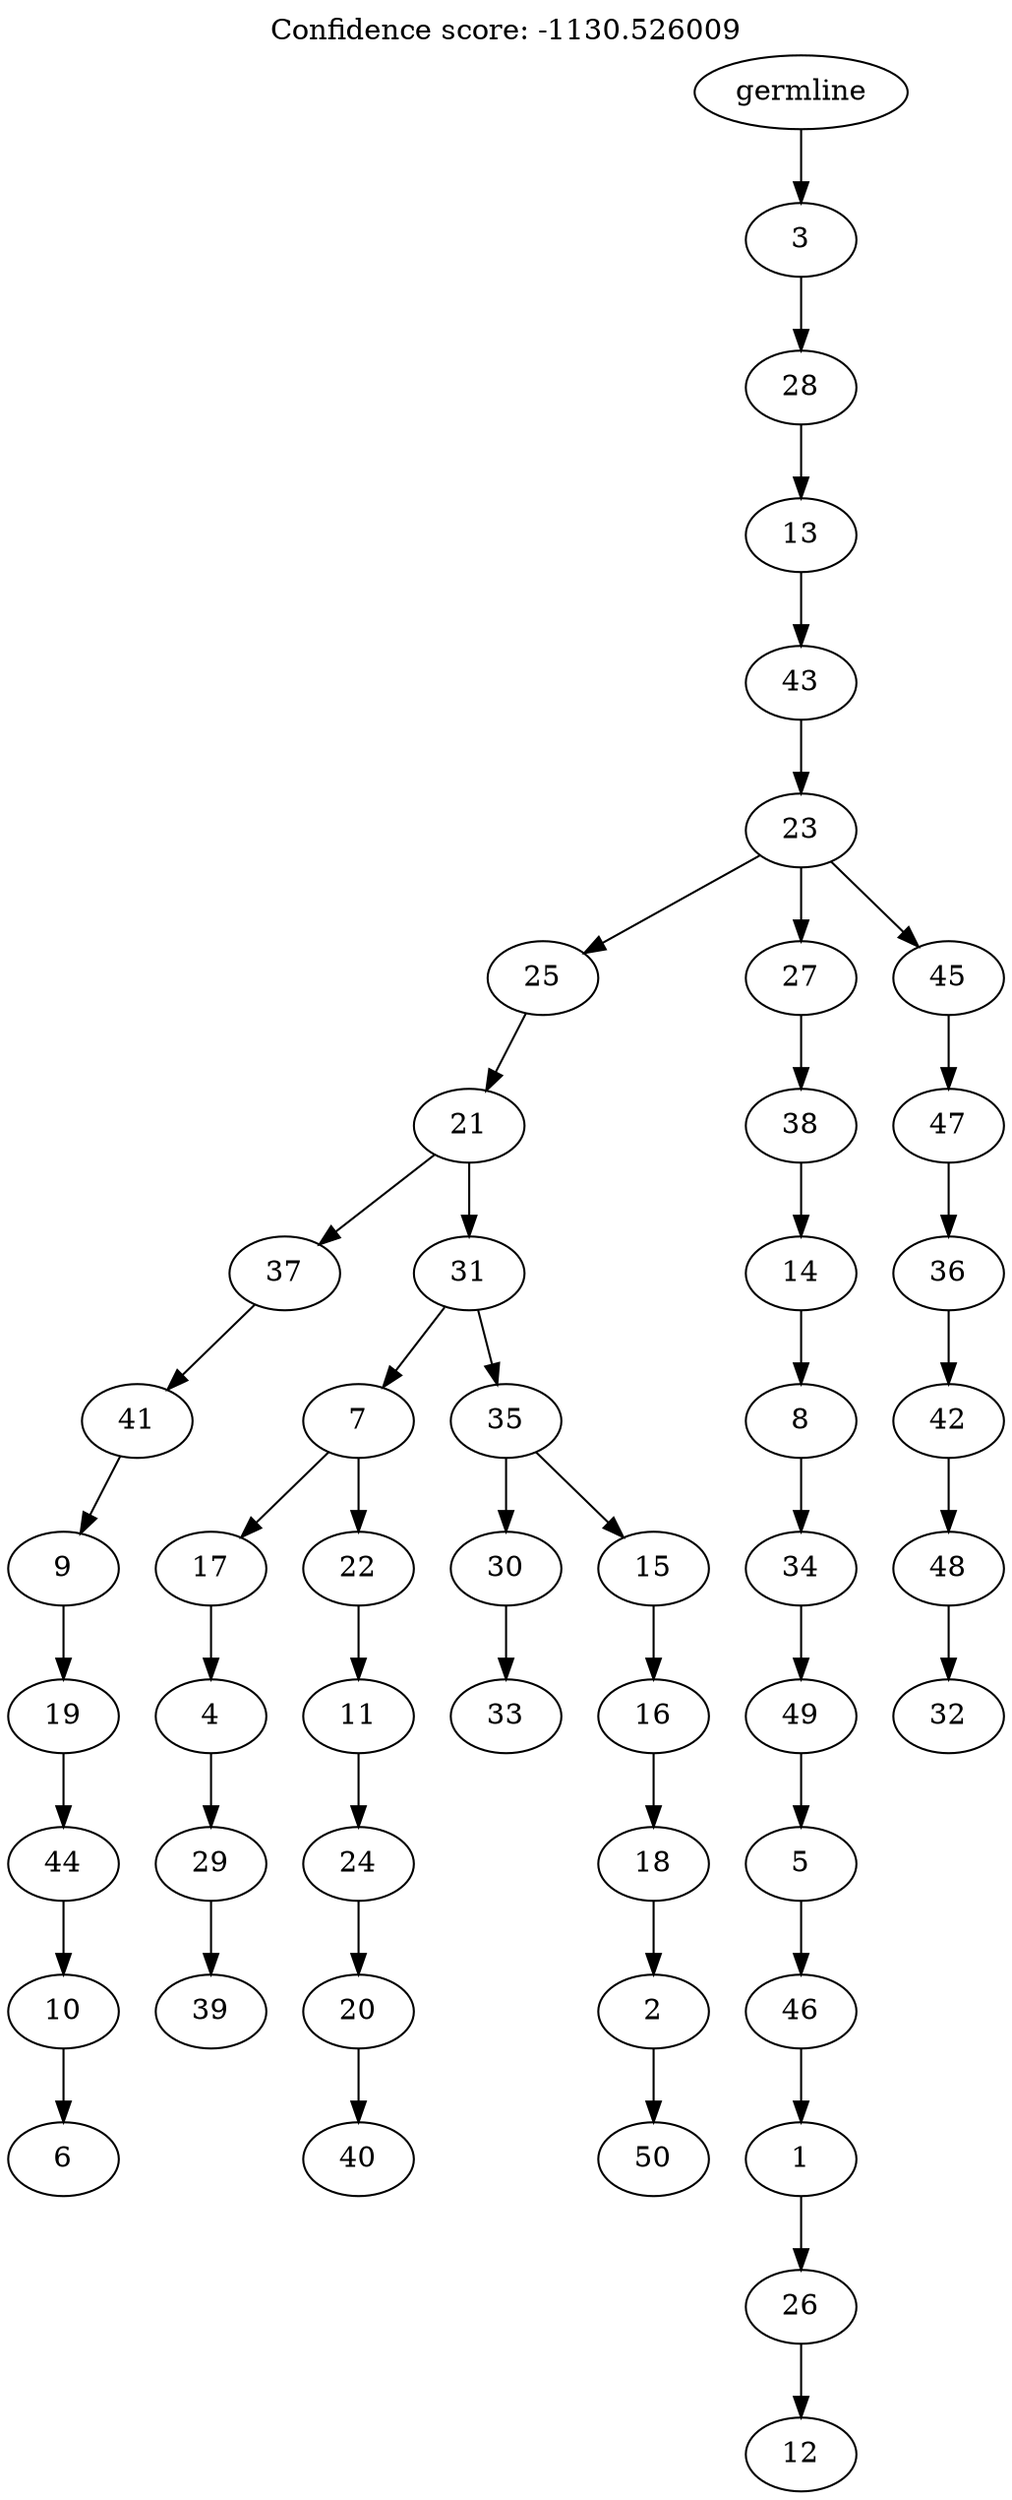 digraph g {
	"49" -> "50";
	"50" [label="6"];
	"48" -> "49";
	"49" [label="10"];
	"47" -> "48";
	"48" [label="44"];
	"46" -> "47";
	"47" [label="19"];
	"45" -> "46";
	"46" [label="9"];
	"44" -> "45";
	"45" [label="41"];
	"42" -> "43";
	"43" [label="39"];
	"41" -> "42";
	"42" [label="29"];
	"40" -> "41";
	"41" [label="4"];
	"38" -> "39";
	"39" [label="40"];
	"37" -> "38";
	"38" [label="20"];
	"36" -> "37";
	"37" [label="24"];
	"35" -> "36";
	"36" [label="11"];
	"34" -> "35";
	"35" [label="22"];
	"34" -> "40";
	"40" [label="17"];
	"32" -> "33";
	"33" [label="33"];
	"30" -> "31";
	"31" [label="50"];
	"29" -> "30";
	"30" [label="2"];
	"28" -> "29";
	"29" [label="18"];
	"27" -> "28";
	"28" [label="16"];
	"26" -> "27";
	"27" [label="15"];
	"26" -> "32";
	"32" [label="30"];
	"25" -> "26";
	"26" [label="35"];
	"25" -> "34";
	"34" [label="7"];
	"24" -> "25";
	"25" [label="31"];
	"24" -> "44";
	"44" [label="37"];
	"23" -> "24";
	"24" [label="21"];
	"21" -> "22";
	"22" [label="12"];
	"20" -> "21";
	"21" [label="26"];
	"19" -> "20";
	"20" [label="1"];
	"18" -> "19";
	"19" [label="46"];
	"17" -> "18";
	"18" [label="5"];
	"16" -> "17";
	"17" [label="49"];
	"15" -> "16";
	"16" [label="34"];
	"14" -> "15";
	"15" [label="8"];
	"13" -> "14";
	"14" [label="14"];
	"12" -> "13";
	"13" [label="38"];
	"10" -> "11";
	"11" [label="32"];
	"9" -> "10";
	"10" [label="48"];
	"8" -> "9";
	"9" [label="42"];
	"7" -> "8";
	"8" [label="36"];
	"6" -> "7";
	"7" [label="47"];
	"5" -> "6";
	"6" [label="45"];
	"5" -> "12";
	"12" [label="27"];
	"5" -> "23";
	"23" [label="25"];
	"4" -> "5";
	"5" [label="23"];
	"3" -> "4";
	"4" [label="43"];
	"2" -> "3";
	"3" [label="13"];
	"1" -> "2";
	"2" [label="28"];
	"0" -> "1";
	"1" [label="3"];
	"0" [label="germline"];
	labelloc="t";
	label="Confidence score: -1130.526009";
}
